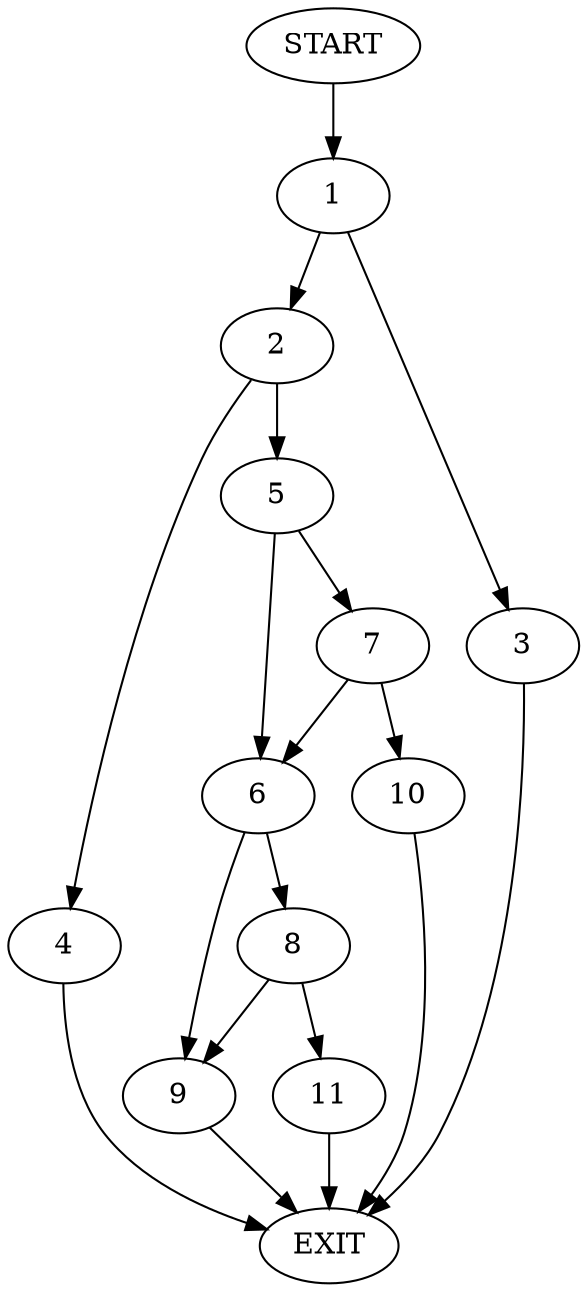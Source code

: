digraph {
0 [label="START"]
12 [label="EXIT"]
0 -> 1
1 -> 2
1 -> 3
2 -> 4
2 -> 5
3 -> 12
4 -> 12
5 -> 6
5 -> 7
6 -> 8
6 -> 9
7 -> 10
7 -> 6
10 -> 12
9 -> 12
8 -> 9
8 -> 11
11 -> 12
}
